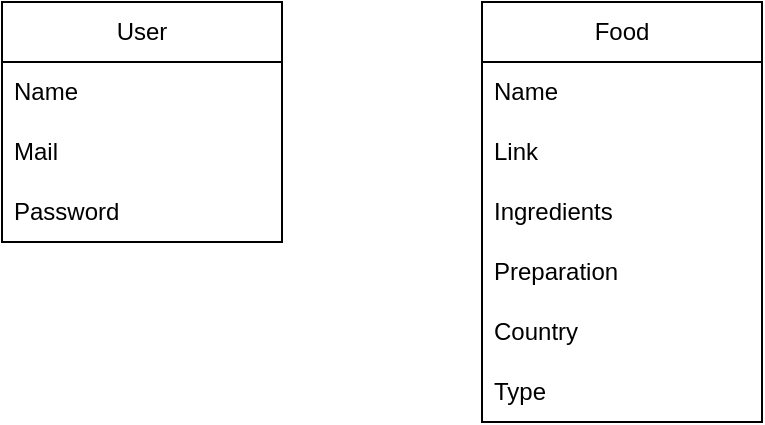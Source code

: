 <mxfile version="24.6.2" type="device">
  <diagram name="Página-1" id="SCICm-fEKigLV1PvPXO5">
    <mxGraphModel dx="1434" dy="780" grid="1" gridSize="10" guides="1" tooltips="1" connect="1" arrows="1" fold="1" page="1" pageScale="1" pageWidth="827" pageHeight="1169" math="0" shadow="0">
      <root>
        <mxCell id="0" />
        <mxCell id="1" parent="0" />
        <mxCell id="xiT8rr1ohpeVr1IYA1MP-3" value="User" style="swimlane;fontStyle=0;childLayout=stackLayout;horizontal=1;startSize=30;horizontalStack=0;resizeParent=1;resizeParentMax=0;resizeLast=0;collapsible=1;marginBottom=0;whiteSpace=wrap;html=1;" vertex="1" parent="1">
          <mxGeometry x="100" y="150" width="140" height="120" as="geometry" />
        </mxCell>
        <mxCell id="xiT8rr1ohpeVr1IYA1MP-4" value="Name" style="text;strokeColor=none;fillColor=none;align=left;verticalAlign=middle;spacingLeft=4;spacingRight=4;overflow=hidden;points=[[0,0.5],[1,0.5]];portConstraint=eastwest;rotatable=0;whiteSpace=wrap;html=1;" vertex="1" parent="xiT8rr1ohpeVr1IYA1MP-3">
          <mxGeometry y="30" width="140" height="30" as="geometry" />
        </mxCell>
        <mxCell id="xiT8rr1ohpeVr1IYA1MP-5" value="Mail" style="text;strokeColor=none;fillColor=none;align=left;verticalAlign=middle;spacingLeft=4;spacingRight=4;overflow=hidden;points=[[0,0.5],[1,0.5]];portConstraint=eastwest;rotatable=0;whiteSpace=wrap;html=1;" vertex="1" parent="xiT8rr1ohpeVr1IYA1MP-3">
          <mxGeometry y="60" width="140" height="30" as="geometry" />
        </mxCell>
        <mxCell id="xiT8rr1ohpeVr1IYA1MP-6" value="Password" style="text;strokeColor=none;fillColor=none;align=left;verticalAlign=middle;spacingLeft=4;spacingRight=4;overflow=hidden;points=[[0,0.5],[1,0.5]];portConstraint=eastwest;rotatable=0;whiteSpace=wrap;html=1;" vertex="1" parent="xiT8rr1ohpeVr1IYA1MP-3">
          <mxGeometry y="90" width="140" height="30" as="geometry" />
        </mxCell>
        <mxCell id="xiT8rr1ohpeVr1IYA1MP-7" value="Food" style="swimlane;fontStyle=0;childLayout=stackLayout;horizontal=1;startSize=30;horizontalStack=0;resizeParent=1;resizeParentMax=0;resizeLast=0;collapsible=1;marginBottom=0;whiteSpace=wrap;html=1;" vertex="1" parent="1">
          <mxGeometry x="340" y="150" width="140" height="210" as="geometry">
            <mxRectangle x="340" y="150" width="70" height="30" as="alternateBounds" />
          </mxGeometry>
        </mxCell>
        <mxCell id="xiT8rr1ohpeVr1IYA1MP-8" value="Name" style="text;strokeColor=none;fillColor=none;align=left;verticalAlign=middle;spacingLeft=4;spacingRight=4;overflow=hidden;points=[[0,0.5],[1,0.5]];portConstraint=eastwest;rotatable=0;whiteSpace=wrap;html=1;" vertex="1" parent="xiT8rr1ohpeVr1IYA1MP-7">
          <mxGeometry y="30" width="140" height="30" as="geometry" />
        </mxCell>
        <mxCell id="xiT8rr1ohpeVr1IYA1MP-9" value="Link" style="text;strokeColor=none;fillColor=none;align=left;verticalAlign=middle;spacingLeft=4;spacingRight=4;overflow=hidden;points=[[0,0.5],[1,0.5]];portConstraint=eastwest;rotatable=0;whiteSpace=wrap;html=1;" vertex="1" parent="xiT8rr1ohpeVr1IYA1MP-7">
          <mxGeometry y="60" width="140" height="30" as="geometry" />
        </mxCell>
        <mxCell id="xiT8rr1ohpeVr1IYA1MP-10" value="Ingredients" style="text;strokeColor=none;fillColor=none;align=left;verticalAlign=middle;spacingLeft=4;spacingRight=4;overflow=hidden;points=[[0,0.5],[1,0.5]];portConstraint=eastwest;rotatable=0;whiteSpace=wrap;html=1;" vertex="1" parent="xiT8rr1ohpeVr1IYA1MP-7">
          <mxGeometry y="90" width="140" height="30" as="geometry" />
        </mxCell>
        <mxCell id="xiT8rr1ohpeVr1IYA1MP-13" value="Preparation" style="text;strokeColor=none;fillColor=none;align=left;verticalAlign=middle;spacingLeft=4;spacingRight=4;overflow=hidden;points=[[0,0.5],[1,0.5]];portConstraint=eastwest;rotatable=0;whiteSpace=wrap;html=1;" vertex="1" parent="xiT8rr1ohpeVr1IYA1MP-7">
          <mxGeometry y="120" width="140" height="30" as="geometry" />
        </mxCell>
        <mxCell id="xiT8rr1ohpeVr1IYA1MP-19" value="Country" style="text;strokeColor=none;fillColor=none;align=left;verticalAlign=middle;spacingLeft=4;spacingRight=4;overflow=hidden;points=[[0,0.5],[1,0.5]];portConstraint=eastwest;rotatable=0;whiteSpace=wrap;html=1;" vertex="1" parent="xiT8rr1ohpeVr1IYA1MP-7">
          <mxGeometry y="150" width="140" height="30" as="geometry" />
        </mxCell>
        <mxCell id="xiT8rr1ohpeVr1IYA1MP-20" value="Type" style="text;strokeColor=none;fillColor=none;align=left;verticalAlign=middle;spacingLeft=4;spacingRight=4;overflow=hidden;points=[[0,0.5],[1,0.5]];portConstraint=eastwest;rotatable=0;whiteSpace=wrap;html=1;" vertex="1" parent="xiT8rr1ohpeVr1IYA1MP-7">
          <mxGeometry y="180" width="140" height="30" as="geometry" />
        </mxCell>
      </root>
    </mxGraphModel>
  </diagram>
</mxfile>
